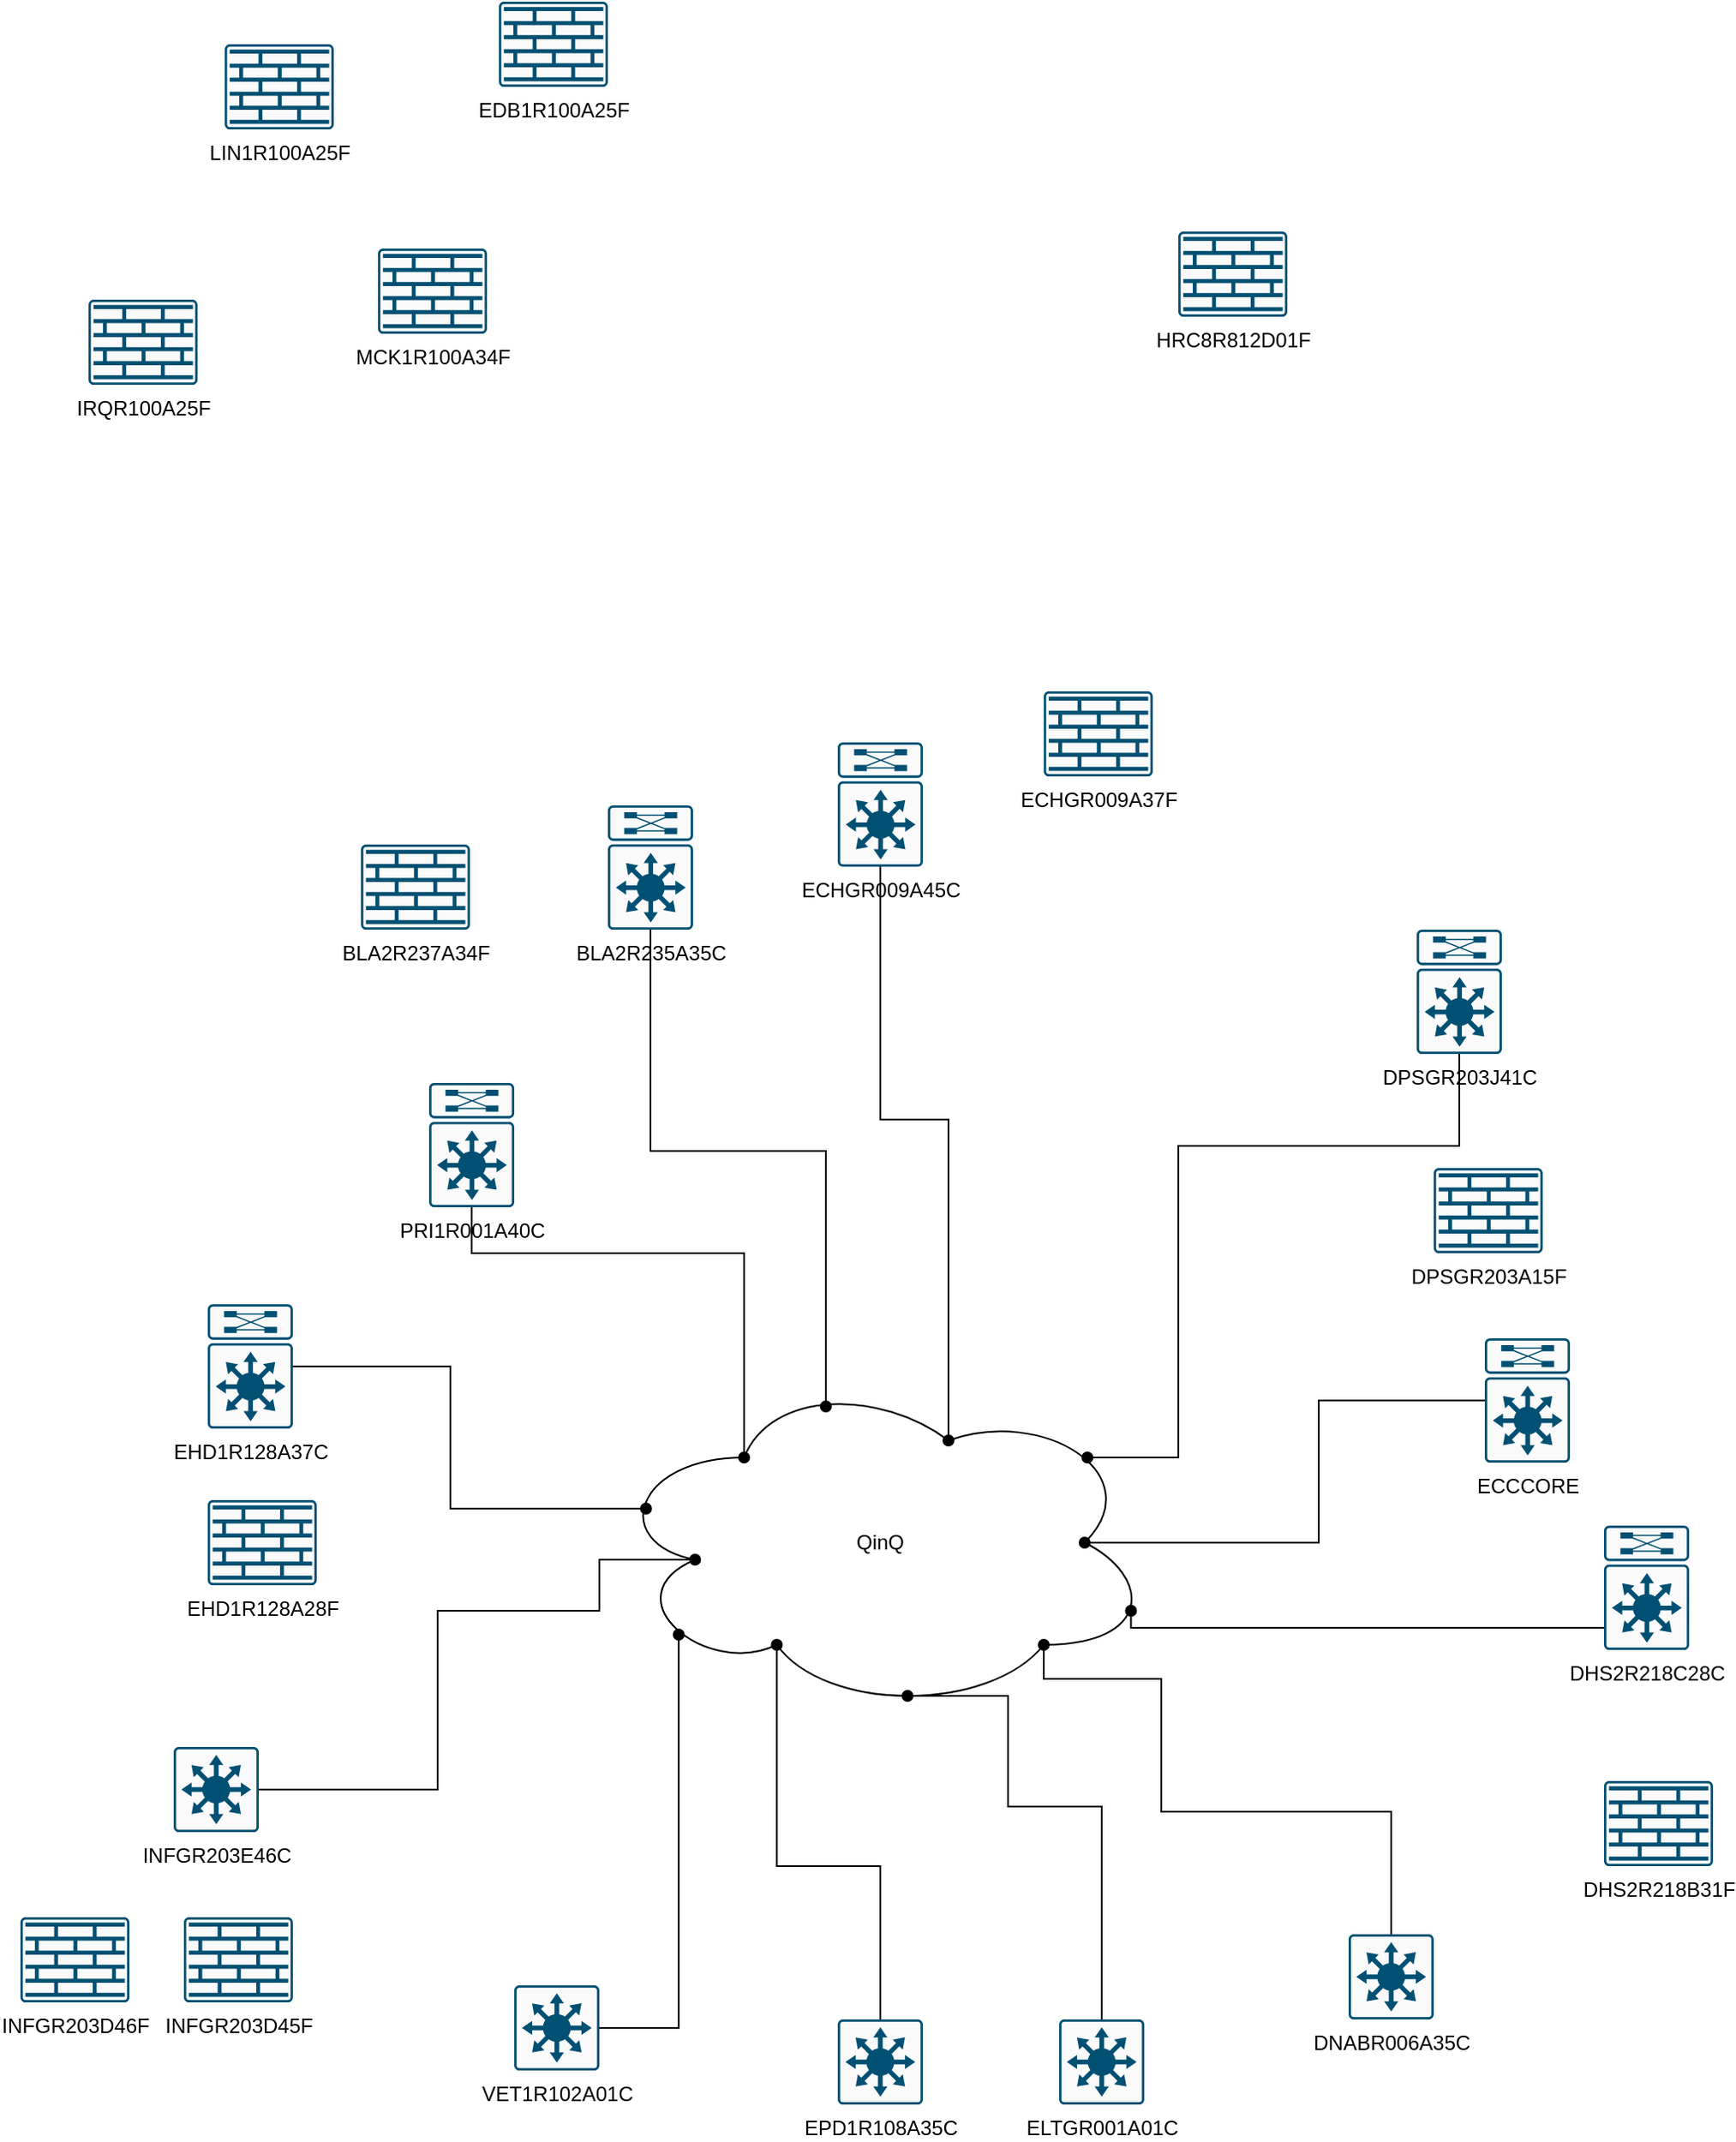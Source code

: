 <mxfile version="23.1.1" type="github">
  <diagram name="Page-1" id="6v6yY1V_mVX7g_LT4Bdr">
    <mxGraphModel dx="2284" dy="1855" grid="1" gridSize="10" guides="1" tooltips="1" connect="1" arrows="1" fold="1" page="1" pageScale="1" pageWidth="850" pageHeight="1100" math="0" shadow="0">
      <root>
        <mxCell id="0" />
        <mxCell id="1" parent="0" />
        <mxCell id="reH3xQaTDlYnY1mvFlY1-1" value="BLA2R235A35C" style="sketch=0;points=[[0.015,0.015,0],[0.985,0.015,0],[0.985,0.985,0],[0.015,0.985,0],[0.25,0,0],[0.5,0,0],[0.75,0,0],[1,0.25,0],[1,0.5,0],[1,0.75,0],[0.75,1,0],[0.5,1,0],[0.25,1,0],[0,0.75,0],[0,0.5,0],[0,0.25,0]];verticalLabelPosition=bottom;html=1;verticalAlign=top;aspect=fixed;align=center;pointerEvents=1;shape=mxgraph.cisco19.rect;prIcon=l3_modular;fillColor=#FAFAFA;strokeColor=#005073;" vertex="1" parent="1">
          <mxGeometry x="265" y="-103" width="50" height="73" as="geometry" />
        </mxCell>
        <mxCell id="reH3xQaTDlYnY1mvFlY1-4" value="DHS2R218C28C" style="sketch=0;points=[[0.015,0.015,0],[0.985,0.015,0],[0.985,0.985,0],[0.015,0.985,0],[0.25,0,0],[0.5,0,0],[0.75,0,0],[1,0.25,0],[1,0.5,0],[1,0.75,0],[0.75,1,0],[0.5,1,0],[0.25,1,0],[0,0.75,0],[0,0.5,0],[0,0.25,0]];verticalLabelPosition=bottom;html=1;verticalAlign=top;aspect=fixed;align=center;pointerEvents=1;shape=mxgraph.cisco19.rect;prIcon=l3_modular;fillColor=#FAFAFA;strokeColor=#005073;" vertex="1" parent="1">
          <mxGeometry x="850" y="320" width="50" height="73" as="geometry" />
        </mxCell>
        <mxCell id="reH3xQaTDlYnY1mvFlY1-5" value="DPSGR203J41C" style="sketch=0;points=[[0.015,0.015,0],[0.985,0.015,0],[0.985,0.985,0],[0.015,0.985,0],[0.25,0,0],[0.5,0,0],[0.75,0,0],[1,0.25,0],[1,0.5,0],[1,0.75,0],[0.75,1,0],[0.5,1,0],[0.25,1,0],[0,0.75,0],[0,0.5,0],[0,0.25,0]];verticalLabelPosition=bottom;html=1;verticalAlign=top;aspect=fixed;align=center;pointerEvents=1;shape=mxgraph.cisco19.rect;prIcon=l3_modular;fillColor=#FAFAFA;strokeColor=#005073;" vertex="1" parent="1">
          <mxGeometry x="740" y="-30" width="50" height="73" as="geometry" />
        </mxCell>
        <mxCell id="reH3xQaTDlYnY1mvFlY1-6" value="ECCCORE" style="sketch=0;points=[[0.015,0.015,0],[0.985,0.015,0],[0.985,0.985,0],[0.015,0.985,0],[0.25,0,0],[0.5,0,0],[0.75,0,0],[1,0.25,0],[1,0.5,0],[1,0.75,0],[0.75,1,0],[0.5,1,0],[0.25,1,0],[0,0.75,0],[0,0.5,0],[0,0.25,0]];verticalLabelPosition=bottom;html=1;verticalAlign=top;aspect=fixed;align=center;pointerEvents=1;shape=mxgraph.cisco19.rect;prIcon=l3_modular;fillColor=#FAFAFA;strokeColor=#005073;" vertex="1" parent="1">
          <mxGeometry x="780" y="210" width="50" height="73" as="geometry" />
        </mxCell>
        <mxCell id="reH3xQaTDlYnY1mvFlY1-7" value="ECHGR009A45C" style="sketch=0;points=[[0.015,0.015,0],[0.985,0.015,0],[0.985,0.985,0],[0.015,0.985,0],[0.25,0,0],[0.5,0,0],[0.75,0,0],[1,0.25,0],[1,0.5,0],[1,0.75,0],[0.75,1,0],[0.5,1,0],[0.25,1,0],[0,0.75,0],[0,0.5,0],[0,0.25,0]];verticalLabelPosition=bottom;html=1;verticalAlign=top;aspect=fixed;align=center;pointerEvents=1;shape=mxgraph.cisco19.rect;prIcon=l3_modular;fillColor=#FAFAFA;strokeColor=#005073;" vertex="1" parent="1">
          <mxGeometry x="400" y="-140" width="50" height="73" as="geometry" />
        </mxCell>
        <mxCell id="reH3xQaTDlYnY1mvFlY1-10" value="EHD1R128A37C" style="sketch=0;points=[[0.015,0.015,0],[0.985,0.015,0],[0.985,0.985,0],[0.015,0.985,0],[0.25,0,0],[0.5,0,0],[0.75,0,0],[1,0.25,0],[1,0.5,0],[1,0.75,0],[0.75,1,0],[0.5,1,0],[0.25,1,0],[0,0.75,0],[0,0.5,0],[0,0.25,0]];verticalLabelPosition=bottom;html=1;verticalAlign=top;aspect=fixed;align=center;pointerEvents=1;shape=mxgraph.cisco19.rect;prIcon=l3_modular;fillColor=#FAFAFA;strokeColor=#005073;" vertex="1" parent="1">
          <mxGeometry x="30" y="190" width="50" height="73" as="geometry" />
        </mxCell>
        <mxCell id="reH3xQaTDlYnY1mvFlY1-11" value="EPD1R108A35C" style="sketch=0;points=[[0.015,0.015,0],[0.985,0.015,0],[0.985,0.985,0],[0.015,0.985,0],[0.25,0,0],[0.5,0,0],[0.75,0,0],[1,0.25,0],[1,0.5,0],[1,0.75,0],[0.75,1,0],[0.5,1,0],[0.25,1,0],[0,0.75,0],[0,0.5,0],[0,0.25,0]];verticalLabelPosition=bottom;html=1;verticalAlign=top;aspect=fixed;align=center;pointerEvents=1;shape=mxgraph.cisco19.rect;prIcon=l3_switch;fillColor=#FAFAFA;strokeColor=#005073;" vertex="1" parent="1">
          <mxGeometry x="400" y="610" width="50" height="50" as="geometry" />
        </mxCell>
        <mxCell id="reH3xQaTDlYnY1mvFlY1-12" value="ELTGR001A01C" style="sketch=0;points=[[0.015,0.015,0],[0.985,0.015,0],[0.985,0.985,0],[0.015,0.985,0],[0.25,0,0],[0.5,0,0],[0.75,0,0],[1,0.25,0],[1,0.5,0],[1,0.75,0],[0.75,1,0],[0.5,1,0],[0.25,1,0],[0,0.75,0],[0,0.5,0],[0,0.25,0]];verticalLabelPosition=bottom;html=1;verticalAlign=top;aspect=fixed;align=center;pointerEvents=1;shape=mxgraph.cisco19.rect;prIcon=l3_switch;fillColor=#FAFAFA;strokeColor=#005073;" vertex="1" parent="1">
          <mxGeometry x="530" y="610" width="50" height="50" as="geometry" />
        </mxCell>
        <mxCell id="reH3xQaTDlYnY1mvFlY1-13" value="DNABR006A35C" style="sketch=0;points=[[0.015,0.015,0],[0.985,0.015,0],[0.985,0.985,0],[0.015,0.985,0],[0.25,0,0],[0.5,0,0],[0.75,0,0],[1,0.25,0],[1,0.5,0],[1,0.75,0],[0.75,1,0],[0.5,1,0],[0.25,1,0],[0,0.75,0],[0,0.5,0],[0,0.25,0]];verticalLabelPosition=bottom;html=1;verticalAlign=top;aspect=fixed;align=center;pointerEvents=1;shape=mxgraph.cisco19.rect;prIcon=l3_switch;fillColor=#FAFAFA;strokeColor=#005073;" vertex="1" parent="1">
          <mxGeometry x="700" y="560" width="50" height="50" as="geometry" />
        </mxCell>
        <mxCell id="reH3xQaTDlYnY1mvFlY1-14" value="INFGR203E46C" style="sketch=0;points=[[0.015,0.015,0],[0.985,0.015,0],[0.985,0.985,0],[0.015,0.985,0],[0.25,0,0],[0.5,0,0],[0.75,0,0],[1,0.25,0],[1,0.5,0],[1,0.75,0],[0.75,1,0],[0.5,1,0],[0.25,1,0],[0,0.75,0],[0,0.5,0],[0,0.25,0]];verticalLabelPosition=bottom;html=1;verticalAlign=top;aspect=fixed;align=center;pointerEvents=1;shape=mxgraph.cisco19.rect;prIcon=l3_switch;fillColor=#FAFAFA;strokeColor=#005073;" vertex="1" parent="1">
          <mxGeometry x="10" y="450" width="50" height="50" as="geometry" />
        </mxCell>
        <mxCell id="reH3xQaTDlYnY1mvFlY1-15" value="PRI1R001A40C" style="sketch=0;points=[[0.015,0.015,0],[0.985,0.015,0],[0.985,0.985,0],[0.015,0.985,0],[0.25,0,0],[0.5,0,0],[0.75,0,0],[1,0.25,0],[1,0.5,0],[1,0.75,0],[0.75,1,0],[0.5,1,0],[0.25,1,0],[0,0.75,0],[0,0.5,0],[0,0.25,0]];verticalLabelPosition=bottom;html=1;verticalAlign=top;aspect=fixed;align=center;pointerEvents=1;shape=mxgraph.cisco19.rect;prIcon=l3_modular;fillColor=#FAFAFA;strokeColor=#005073;" vertex="1" parent="1">
          <mxGeometry x="160" y="60" width="50" height="73" as="geometry" />
        </mxCell>
        <mxCell id="reH3xQaTDlYnY1mvFlY1-17" value="VET1R102A01C" style="sketch=0;points=[[0.015,0.015,0],[0.985,0.015,0],[0.985,0.985,0],[0.015,0.985,0],[0.25,0,0],[0.5,0,0],[0.75,0,0],[1,0.25,0],[1,0.5,0],[1,0.75,0],[0.75,1,0],[0.5,1,0],[0.25,1,0],[0,0.75,0],[0,0.5,0],[0,0.25,0]];verticalLabelPosition=bottom;html=1;verticalAlign=top;aspect=fixed;align=center;pointerEvents=1;shape=mxgraph.cisco19.rect;prIcon=l3_switch;fillColor=#FAFAFA;strokeColor=#005073;" vertex="1" parent="1">
          <mxGeometry x="210" y="590" width="50" height="50" as="geometry" />
        </mxCell>
        <mxCell id="reH3xQaTDlYnY1mvFlY1-18" value="QinQ" style="ellipse;shape=cloud;whiteSpace=wrap;html=1;" vertex="1" parent="1">
          <mxGeometry x="265" y="230" width="320" height="200" as="geometry" />
        </mxCell>
        <mxCell id="reH3xQaTDlYnY1mvFlY1-19" style="edgeStyle=orthogonalEdgeStyle;rounded=0;orthogonalLoop=1;jettySize=auto;html=1;entryX=0.4;entryY=0.1;entryDx=0;entryDy=0;entryPerimeter=0;endArrow=oval;endFill=1;" edge="1" parent="1" source="reH3xQaTDlYnY1mvFlY1-1" target="reH3xQaTDlYnY1mvFlY1-18">
          <mxGeometry relative="1" as="geometry" />
        </mxCell>
        <mxCell id="reH3xQaTDlYnY1mvFlY1-20" style="edgeStyle=orthogonalEdgeStyle;rounded=0;orthogonalLoop=1;jettySize=auto;html=1;entryX=0.25;entryY=0.25;entryDx=0;entryDy=0;entryPerimeter=0;endArrow=oval;endFill=1;" edge="1" parent="1" source="reH3xQaTDlYnY1mvFlY1-15" target="reH3xQaTDlYnY1mvFlY1-18">
          <mxGeometry relative="1" as="geometry">
            <Array as="points">
              <mxPoint x="185" y="160" />
              <mxPoint x="345" y="160" />
            </Array>
          </mxGeometry>
        </mxCell>
        <mxCell id="reH3xQaTDlYnY1mvFlY1-21" style="edgeStyle=orthogonalEdgeStyle;rounded=0;orthogonalLoop=1;jettySize=auto;html=1;entryX=0.07;entryY=0.4;entryDx=0;entryDy=0;entryPerimeter=0;endArrow=oval;endFill=1;" edge="1" parent="1" source="reH3xQaTDlYnY1mvFlY1-10" target="reH3xQaTDlYnY1mvFlY1-18">
          <mxGeometry relative="1" as="geometry" />
        </mxCell>
        <mxCell id="reH3xQaTDlYnY1mvFlY1-22" style="edgeStyle=orthogonalEdgeStyle;rounded=0;orthogonalLoop=1;jettySize=auto;html=1;entryX=0.16;entryY=0.55;entryDx=0;entryDy=0;entryPerimeter=0;endArrow=oval;endFill=1;" edge="1" parent="1" source="reH3xQaTDlYnY1mvFlY1-14" target="reH3xQaTDlYnY1mvFlY1-18">
          <mxGeometry relative="1" as="geometry">
            <Array as="points">
              <mxPoint x="165" y="370" />
              <mxPoint x="260" y="370" />
              <mxPoint x="260" y="340" />
            </Array>
          </mxGeometry>
        </mxCell>
        <mxCell id="reH3xQaTDlYnY1mvFlY1-23" style="edgeStyle=orthogonalEdgeStyle;rounded=0;orthogonalLoop=1;jettySize=auto;html=1;entryX=0.13;entryY=0.77;entryDx=0;entryDy=0;entryPerimeter=0;endArrow=oval;endFill=1;" edge="1" parent="1" source="reH3xQaTDlYnY1mvFlY1-17" target="reH3xQaTDlYnY1mvFlY1-18">
          <mxGeometry relative="1" as="geometry" />
        </mxCell>
        <mxCell id="reH3xQaTDlYnY1mvFlY1-24" style="edgeStyle=orthogonalEdgeStyle;rounded=0;orthogonalLoop=1;jettySize=auto;html=1;entryX=0.31;entryY=0.8;entryDx=0;entryDy=0;entryPerimeter=0;endArrow=oval;endFill=1;" edge="1" parent="1" source="reH3xQaTDlYnY1mvFlY1-11" target="reH3xQaTDlYnY1mvFlY1-18">
          <mxGeometry relative="1" as="geometry" />
        </mxCell>
        <mxCell id="reH3xQaTDlYnY1mvFlY1-25" style="edgeStyle=orthogonalEdgeStyle;rounded=0;orthogonalLoop=1;jettySize=auto;html=1;entryX=0.55;entryY=0.95;entryDx=0;entryDy=0;entryPerimeter=0;endArrow=oval;endFill=1;" edge="1" parent="1" source="reH3xQaTDlYnY1mvFlY1-12" target="reH3xQaTDlYnY1mvFlY1-18">
          <mxGeometry relative="1" as="geometry">
            <Array as="points">
              <mxPoint x="555" y="485" />
              <mxPoint x="500" y="485" />
              <mxPoint x="500" y="420" />
            </Array>
          </mxGeometry>
        </mxCell>
        <mxCell id="reH3xQaTDlYnY1mvFlY1-26" style="edgeStyle=orthogonalEdgeStyle;rounded=0;orthogonalLoop=1;jettySize=auto;html=1;entryX=0.8;entryY=0.8;entryDx=0;entryDy=0;entryPerimeter=0;endArrow=oval;endFill=1;" edge="1" parent="1" source="reH3xQaTDlYnY1mvFlY1-13" target="reH3xQaTDlYnY1mvFlY1-18">
          <mxGeometry relative="1" as="geometry">
            <Array as="points">
              <mxPoint x="590" y="488" />
              <mxPoint x="590" y="410" />
              <mxPoint x="521" y="410" />
            </Array>
          </mxGeometry>
        </mxCell>
        <mxCell id="reH3xQaTDlYnY1mvFlY1-27" style="edgeStyle=orthogonalEdgeStyle;rounded=0;orthogonalLoop=1;jettySize=auto;html=1;entryX=0.625;entryY=0.2;entryDx=0;entryDy=0;entryPerimeter=0;endArrow=oval;endFill=1;" edge="1" parent="1" source="reH3xQaTDlYnY1mvFlY1-7" target="reH3xQaTDlYnY1mvFlY1-18">
          <mxGeometry relative="1" as="geometry" />
        </mxCell>
        <mxCell id="reH3xQaTDlYnY1mvFlY1-28" style="edgeStyle=orthogonalEdgeStyle;rounded=0;orthogonalLoop=1;jettySize=auto;html=1;entryX=0.875;entryY=0.5;entryDx=0;entryDy=0;entryPerimeter=0;endArrow=oval;endFill=1;" edge="1" parent="1" source="reH3xQaTDlYnY1mvFlY1-6" target="reH3xQaTDlYnY1mvFlY1-18">
          <mxGeometry relative="1" as="geometry" />
        </mxCell>
        <mxCell id="reH3xQaTDlYnY1mvFlY1-29" style="edgeStyle=orthogonalEdgeStyle;rounded=0;orthogonalLoop=1;jettySize=auto;html=1;entryX=0.88;entryY=0.25;entryDx=0;entryDy=0;entryPerimeter=0;endArrow=oval;endFill=1;" edge="1" parent="1" source="reH3xQaTDlYnY1mvFlY1-5" target="reH3xQaTDlYnY1mvFlY1-18">
          <mxGeometry relative="1" as="geometry">
            <Array as="points">
              <mxPoint x="600" y="97" />
              <mxPoint x="600" y="280" />
            </Array>
          </mxGeometry>
        </mxCell>
        <mxCell id="reH3xQaTDlYnY1mvFlY1-30" style="edgeStyle=orthogonalEdgeStyle;rounded=0;orthogonalLoop=1;jettySize=auto;html=1;entryX=0.96;entryY=0.7;entryDx=0;entryDy=0;entryPerimeter=0;endArrow=oval;endFill=1;" edge="1" parent="1" source="reH3xQaTDlYnY1mvFlY1-4" target="reH3xQaTDlYnY1mvFlY1-18">
          <mxGeometry relative="1" as="geometry">
            <Array as="points">
              <mxPoint x="572" y="380" />
            </Array>
          </mxGeometry>
        </mxCell>
        <mxCell id="reH3xQaTDlYnY1mvFlY1-31" value="BLA2R237A34F" style="sketch=0;points=[[0.015,0.015,0],[0.985,0.015,0],[0.985,0.985,0],[0.015,0.985,0],[0.25,0,0],[0.5,0,0],[0.75,0,0],[1,0.25,0],[1,0.5,0],[1,0.75,0],[0.75,1,0],[0.5,1,0],[0.25,1,0],[0,0.75,0],[0,0.5,0],[0,0.25,0]];verticalLabelPosition=bottom;html=1;verticalAlign=top;aspect=fixed;align=center;pointerEvents=1;shape=mxgraph.cisco19.rect;prIcon=firewall;fillColor=#FAFAFA;strokeColor=#005073;" vertex="1" parent="1">
          <mxGeometry x="120" y="-80" width="64" height="50" as="geometry" />
        </mxCell>
        <mxCell id="reH3xQaTDlYnY1mvFlY1-32" value="DHS2R218B31F" style="sketch=0;points=[[0.015,0.015,0],[0.985,0.015,0],[0.985,0.985,0],[0.015,0.985,0],[0.25,0,0],[0.5,0,0],[0.75,0,0],[1,0.25,0],[1,0.5,0],[1,0.75,0],[0.75,1,0],[0.5,1,0],[0.25,1,0],[0,0.75,0],[0,0.5,0],[0,0.25,0]];verticalLabelPosition=bottom;html=1;verticalAlign=top;aspect=fixed;align=center;pointerEvents=1;shape=mxgraph.cisco19.rect;prIcon=firewall;fillColor=#FAFAFA;strokeColor=#005073;" vertex="1" parent="1">
          <mxGeometry x="850" y="470" width="64" height="50" as="geometry" />
        </mxCell>
        <mxCell id="reH3xQaTDlYnY1mvFlY1-33" value="DPSGR203A15F" style="sketch=0;points=[[0.015,0.015,0],[0.985,0.015,0],[0.985,0.985,0],[0.015,0.985,0],[0.25,0,0],[0.5,0,0],[0.75,0,0],[1,0.25,0],[1,0.5,0],[1,0.75,0],[0.75,1,0],[0.5,1,0],[0.25,1,0],[0,0.75,0],[0,0.5,0],[0,0.25,0]];verticalLabelPosition=bottom;html=1;verticalAlign=top;aspect=fixed;align=center;pointerEvents=1;shape=mxgraph.cisco19.rect;prIcon=firewall;fillColor=#FAFAFA;strokeColor=#005073;" vertex="1" parent="1">
          <mxGeometry x="750" y="110" width="64" height="50" as="geometry" />
        </mxCell>
        <mxCell id="reH3xQaTDlYnY1mvFlY1-34" value="ECHGR009A37F" style="sketch=0;points=[[0.015,0.015,0],[0.985,0.015,0],[0.985,0.985,0],[0.015,0.985,0],[0.25,0,0],[0.5,0,0],[0.75,0,0],[1,0.25,0],[1,0.5,0],[1,0.75,0],[0.75,1,0],[0.5,1,0],[0.25,1,0],[0,0.75,0],[0,0.5,0],[0,0.25,0]];verticalLabelPosition=bottom;html=1;verticalAlign=top;aspect=fixed;align=center;pointerEvents=1;shape=mxgraph.cisco19.rect;prIcon=firewall;fillColor=#FAFAFA;strokeColor=#005073;" vertex="1" parent="1">
          <mxGeometry x="521" y="-170" width="64" height="50" as="geometry" />
        </mxCell>
        <mxCell id="reH3xQaTDlYnY1mvFlY1-35" value="EHD1R128A28F" style="sketch=0;points=[[0.015,0.015,0],[0.985,0.015,0],[0.985,0.985,0],[0.015,0.985,0],[0.25,0,0],[0.5,0,0],[0.75,0,0],[1,0.25,0],[1,0.5,0],[1,0.75,0],[0.75,1,0],[0.5,1,0],[0.25,1,0],[0,0.75,0],[0,0.5,0],[0,0.25,0]];verticalLabelPosition=bottom;html=1;verticalAlign=top;aspect=fixed;align=center;pointerEvents=1;shape=mxgraph.cisco19.rect;prIcon=firewall;fillColor=#FAFAFA;strokeColor=#005073;" vertex="1" parent="1">
          <mxGeometry x="30" y="305" width="64" height="50" as="geometry" />
        </mxCell>
        <mxCell id="reH3xQaTDlYnY1mvFlY1-36" value="HRC8R812D01F" style="sketch=0;points=[[0.015,0.015,0],[0.985,0.015,0],[0.985,0.985,0],[0.015,0.985,0],[0.25,0,0],[0.5,0,0],[0.75,0,0],[1,0.25,0],[1,0.5,0],[1,0.75,0],[0.75,1,0],[0.5,1,0],[0.25,1,0],[0,0.75,0],[0,0.5,0],[0,0.25,0]];verticalLabelPosition=bottom;html=1;verticalAlign=top;aspect=fixed;align=center;pointerEvents=1;shape=mxgraph.cisco19.rect;prIcon=firewall;fillColor=#FAFAFA;strokeColor=#005073;" vertex="1" parent="1">
          <mxGeometry x="600" y="-440" width="64" height="50" as="geometry" />
        </mxCell>
        <mxCell id="reH3xQaTDlYnY1mvFlY1-37" value="INFGR203D45F" style="sketch=0;points=[[0.015,0.015,0],[0.985,0.015,0],[0.985,0.985,0],[0.015,0.985,0],[0.25,0,0],[0.5,0,0],[0.75,0,0],[1,0.25,0],[1,0.5,0],[1,0.75,0],[0.75,1,0],[0.5,1,0],[0.25,1,0],[0,0.75,0],[0,0.5,0],[0,0.25,0]];verticalLabelPosition=bottom;html=1;verticalAlign=top;aspect=fixed;align=center;pointerEvents=1;shape=mxgraph.cisco19.rect;prIcon=firewall;fillColor=#FAFAFA;strokeColor=#005073;" vertex="1" parent="1">
          <mxGeometry x="16" y="550" width="64" height="50" as="geometry" />
        </mxCell>
        <mxCell id="reH3xQaTDlYnY1mvFlY1-38" value="LIN1R100A25F" style="sketch=0;points=[[0.015,0.015,0],[0.985,0.015,0],[0.985,0.985,0],[0.015,0.985,0],[0.25,0,0],[0.5,0,0],[0.75,0,0],[1,0.25,0],[1,0.5,0],[1,0.75,0],[0.75,1,0],[0.5,1,0],[0.25,1,0],[0,0.75,0],[0,0.5,0],[0,0.25,0]];verticalLabelPosition=bottom;html=1;verticalAlign=top;aspect=fixed;align=center;pointerEvents=1;shape=mxgraph.cisco19.rect;prIcon=firewall;fillColor=#FAFAFA;strokeColor=#005073;" vertex="1" parent="1">
          <mxGeometry x="40" y="-550" width="64" height="50" as="geometry" />
        </mxCell>
        <mxCell id="reH3xQaTDlYnY1mvFlY1-39" value="MCK1R100A34F" style="sketch=0;points=[[0.015,0.015,0],[0.985,0.015,0],[0.985,0.985,0],[0.015,0.985,0],[0.25,0,0],[0.5,0,0],[0.75,0,0],[1,0.25,0],[1,0.5,0],[1,0.75,0],[0.75,1,0],[0.5,1,0],[0.25,1,0],[0,0.75,0],[0,0.5,0],[0,0.25,0]];verticalLabelPosition=bottom;html=1;verticalAlign=top;aspect=fixed;align=center;pointerEvents=1;shape=mxgraph.cisco19.rect;prIcon=firewall;fillColor=#FAFAFA;strokeColor=#005073;" vertex="1" parent="1">
          <mxGeometry x="130" y="-430" width="64" height="50" as="geometry" />
        </mxCell>
        <mxCell id="reH3xQaTDlYnY1mvFlY1-40" value="EDB1R100A25F" style="sketch=0;points=[[0.015,0.015,0],[0.985,0.015,0],[0.985,0.985,0],[0.015,0.985,0],[0.25,0,0],[0.5,0,0],[0.75,0,0],[1,0.25,0],[1,0.5,0],[1,0.75,0],[0.75,1,0],[0.5,1,0],[0.25,1,0],[0,0.75,0],[0,0.5,0],[0,0.25,0]];verticalLabelPosition=bottom;html=1;verticalAlign=top;aspect=fixed;align=center;pointerEvents=1;shape=mxgraph.cisco19.rect;prIcon=firewall;fillColor=#FAFAFA;strokeColor=#005073;" vertex="1" parent="1">
          <mxGeometry x="201" y="-575" width="64" height="50" as="geometry" />
        </mxCell>
        <mxCell id="reH3xQaTDlYnY1mvFlY1-41" value="IRQR100A25F" style="sketch=0;points=[[0.015,0.015,0],[0.985,0.015,0],[0.985,0.985,0],[0.015,0.985,0],[0.25,0,0],[0.5,0,0],[0.75,0,0],[1,0.25,0],[1,0.5,0],[1,0.75,0],[0.75,1,0],[0.5,1,0],[0.25,1,0],[0,0.75,0],[0,0.5,0],[0,0.25,0]];verticalLabelPosition=bottom;html=1;verticalAlign=top;aspect=fixed;align=center;pointerEvents=1;shape=mxgraph.cisco19.rect;prIcon=firewall;fillColor=#FAFAFA;strokeColor=#005073;" vertex="1" parent="1">
          <mxGeometry x="-40" y="-400" width="64" height="50" as="geometry" />
        </mxCell>
        <mxCell id="reH3xQaTDlYnY1mvFlY1-42" value="INFGR203D46F" style="sketch=0;points=[[0.015,0.015,0],[0.985,0.015,0],[0.985,0.985,0],[0.015,0.985,0],[0.25,0,0],[0.5,0,0],[0.75,0,0],[1,0.25,0],[1,0.5,0],[1,0.75,0],[0.75,1,0],[0.5,1,0],[0.25,1,0],[0,0.75,0],[0,0.5,0],[0,0.25,0]];verticalLabelPosition=bottom;html=1;verticalAlign=top;aspect=fixed;align=center;pointerEvents=1;shape=mxgraph.cisco19.rect;prIcon=firewall;fillColor=#FAFAFA;strokeColor=#005073;" vertex="1" parent="1">
          <mxGeometry x="-80" y="550" width="64" height="50" as="geometry" />
        </mxCell>
      </root>
    </mxGraphModel>
  </diagram>
</mxfile>
